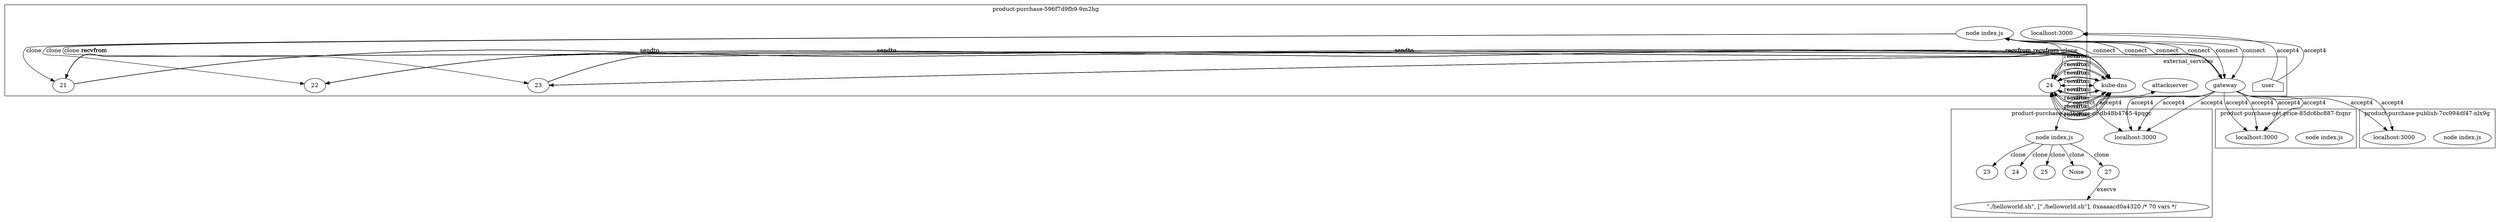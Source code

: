 digraph G {
	subgraph "cluster_ product-purchase-authorize-cc-db48b4765-4pqgc " {
		label=" product-purchase-authorize-cc-db48b4765-4pqgc "
		57667 [label="node index.js"]
		"product-purchase-authorize-cc_localhost_3000" [label="localhost:3000"]
		"product-purchase-authorize-cc_localhost_3000" [label="localhost:3000"]
		57667 -> 62343 [label=clone]
		57667 -> 62336 [label=clone]
		57667 -> 62350 [label=clone]
		57667 -> None [label=clone]
		"product-purchase-authorize-cc_localhost_3000" [label="localhost:3000"]
		"product-purchase-authorize-cc_localhost_3000" [label="localhost:3000"]
		57667 -> 63028 [label=clone]
		62343 [label=23]
		62336 [label=24]
		62350 [label=25]
		63028 [label=27]
		" product-purchase-authorize-cc-db48b4765-4pqgc _./helloworld.sh" [label="\"./helloworld.sh\", [\"./helloworld.sh\"], 0xaaaacd0a4320 /* 70 vars */"]
		63028 -> " product-purchase-authorize-cc-db48b4765-4pqgc _./helloworld.sh" [label=execve]
	}
	subgraph "cluster_ product-purchase-596f7d9fb9-9m2hg " {
		label=" product-purchase-596f7d9fb9-9m2hg "
		58571 [label="node index.js"]
		"product-purchase_localhost_3000" [label="localhost:3000"]
		"product-purchase_localhost_3000" [label="localhost:3000"]
		58571 -> 62293 [label=clone]
		58571 -> 62290 [label=clone]
		58571 -> 62298 [label=clone]
		58571 -> 62306 [label=clone]
		62293 [label=21]
		62290 [label=22]
		62298 [label=23]
		62306 [label=24]
	}
	subgraph "cluster_ product-purchase-get-price-85dc6bc887-fzqnr " {
		label=" product-purchase-get-price-85dc6bc887-fzqnr "
		59826 [label="node index.js"]
		"product-purchase-get-price_localhost_3000" [label="localhost:3000"]
		"product-purchase-get-price_localhost_3000" [label="localhost:3000"]
		"product-purchase-get-price_localhost_3000" [label="localhost:3000"]
		"product-purchase-get-price_localhost_3000" [label="localhost:3000"]
	}
	subgraph "cluster_ product-purchase-publish-7cc994df47-nlx9g " {
		label=" product-purchase-publish-7cc994df47-nlx9g "
		61282 [label="node index.js"]
		"product-purchase-publish_localhost_3000" [label="localhost:3000"]
		"product-purchase-publish_localhost_3000" [label="localhost:3000"]
	}
	subgraph cluster_services {
		label=external_services
		user [shape=house]
		"10.107.89.58_8080" -> "product-purchase-authorize-cc_localhost_3000" [label=accept4]
		"10.107.89.58_8080" -> "product-purchase-authorize-cc_localhost_3000" [label=accept4]
		"10.108.249.200_8889" [label=attackserver]
		57667 -> "10.108.249.200_8889" [label=connect dir=both]
		"10.107.89.58_8080" -> "product-purchase-authorize-cc_localhost_3000" [label=accept4]
		"10.107.89.58_8080" -> "product-purchase-authorize-cc_localhost_3000" [label=accept4]
		user -> "product-purchase_localhost_3000" [label=accept4]
		user -> "product-purchase_localhost_3000" [label=accept4]
		"10.107.89.58_8080" [label=gateway]
		58571 -> "10.107.89.58_8080" [label=connect dir=both]
		"10.107.89.58_8080" [label=gateway]
		58571 -> "10.107.89.58_8080" [label=connect dir=both]
		"10.107.89.58_8080" [label=gateway]
		58571 -> "10.107.89.58_8080" [label=connect dir=both]
		"10.107.89.58_8080" [label=gateway]
		58571 -> "10.107.89.58_8080" [label=connect dir=both]
		"10.107.89.58_8080" [label=gateway]
		58571 -> "10.107.89.58_8080" [label=connect dir=both]
		"10.107.89.58_8080" [label=gateway]
		58571 -> "10.107.89.58_8080" [label=connect dir=both]
		"10.96.0.10_53" [label="kube-dns"]
		62293 -> "10.96.0.10_53" [label=sendto]
		"10.96.0.10_53" [label="kube-dns"]
		62293 -> "10.96.0.10_53" [label=sendto]
		"10.96.0.10_53" [label="kube-dns"]
		"10.96.0.10_53" -> 62293 [label=recvfrom]
		"10.96.0.10_53" [label="kube-dns"]
		"10.96.0.10_53" -> 62293 [label=recvfrom]
		"10.96.0.10_53" [label="kube-dns"]
		62293 -> "10.96.0.10_53" [label=sendto]
		"10.96.0.10_53" [label="kube-dns"]
		62293 -> "10.96.0.10_53" [label=sendto]
		"10.96.0.10_53" [label="kube-dns"]
		"10.96.0.10_53" -> 62293 [label=recvfrom]
		"10.96.0.10_53" [label="kube-dns"]
		"10.96.0.10_53" -> 62293 [label=recvfrom]
		"10.96.0.10_53" [label="kube-dns"]
		62293 -> "10.96.0.10_53" [label=sendto]
		"10.96.0.10_53" [label="kube-dns"]
		62293 -> "10.96.0.10_53" [label=sendto]
		"10.96.0.10_53" [label="kube-dns"]
		"10.96.0.10_53" -> 62293 [label=recvfrom]
		"10.96.0.10_53" [label="kube-dns"]
		"10.96.0.10_53" -> 62293 [label=recvfrom]
		"10.96.0.10_53" [label="kube-dns"]
		62293 -> "10.96.0.10_53" [label=sendto]
		"10.96.0.10_53" [label="kube-dns"]
		62293 -> "10.96.0.10_53" [label=sendto]
		"10.96.0.10_53" [label="kube-dns"]
		"10.96.0.10_53" -> 62293 [label=recvfrom]
		"10.96.0.10_53" [label="kube-dns"]
		"10.96.0.10_53" -> 62293 [label=recvfrom]
		"10.96.0.10_53" [label="kube-dns"]
		62293 -> "10.96.0.10_53" [label=sendto]
		"10.96.0.10_53" [label="kube-dns"]
		62293 -> "10.96.0.10_53" [label=sendto]
		"10.96.0.10_53" [label="kube-dns"]
		"10.96.0.10_53" -> 62293 [label=recvfrom]
		"10.96.0.10_53" [label="kube-dns"]
		"10.96.0.10_53" -> 62293 [label=recvfrom]
		"10.96.0.10_53" [label="kube-dns"]
		62293 -> "10.96.0.10_53" [label=sendto]
		"10.96.0.10_53" [label="kube-dns"]
		62293 -> "10.96.0.10_53" [label=sendto]
		"10.96.0.10_53" [label="kube-dns"]
		"10.96.0.10_53" -> 62293 [label=recvfrom]
		"10.96.0.10_53" [label="kube-dns"]
		"10.96.0.10_53" -> 62293 [label=recvfrom]
		"10.96.0.10_53" [label="kube-dns"]
		62293 -> "10.96.0.10_53" [label=sendto]
		"10.96.0.10_53" [label="kube-dns"]
		62293 -> "10.96.0.10_53" [label=sendto]
		"10.96.0.10_53" [label="kube-dns"]
		"10.96.0.10_53" -> 62293 [label=recvfrom]
		"10.96.0.10_53" [label="kube-dns"]
		"10.96.0.10_53" -> 62293 [label=recvfrom]
		"10.96.0.10_53" [label="kube-dns"]
		62293 -> "10.96.0.10_53" [label=sendto]
		"10.96.0.10_53" [label="kube-dns"]
		62293 -> "10.96.0.10_53" [label=sendto]
		"10.96.0.10_53" [label="kube-dns"]
		"10.96.0.10_53" -> 62293 [label=recvfrom]
		"10.96.0.10_53" [label="kube-dns"]
		"10.96.0.10_53" -> 62293 [label=recvfrom]
		"10.96.0.10_53" [label="kube-dns"]
		62290 -> "10.96.0.10_53" [label=sendto]
		"10.96.0.10_53" [label="kube-dns"]
		62290 -> "10.96.0.10_53" [label=sendto]
		"10.96.0.10_53" [label="kube-dns"]
		"10.96.0.10_53" -> 62290 [label=recvfrom]
		"10.96.0.10_53" [label="kube-dns"]
		"10.96.0.10_53" -> 62290 [label=recvfrom]
		"10.96.0.10_53" [label="kube-dns"]
		62290 -> "10.96.0.10_53" [label=sendto]
		"10.96.0.10_53" [label="kube-dns"]
		62290 -> "10.96.0.10_53" [label=sendto]
		"10.96.0.10_53" [label="kube-dns"]
		"10.96.0.10_53" -> 62290 [label=recvfrom]
		"10.96.0.10_53" [label="kube-dns"]
		"10.96.0.10_53" -> 62290 [label=recvfrom]
		"10.96.0.10_53" [label="kube-dns"]
		62290 -> "10.96.0.10_53" [label=sendto]
		"10.96.0.10_53" [label="kube-dns"]
		62290 -> "10.96.0.10_53" [label=sendto]
		"10.96.0.10_53" [label="kube-dns"]
		"10.96.0.10_53" -> 62290 [label=recvfrom]
		"10.96.0.10_53" [label="kube-dns"]
		"10.96.0.10_53" -> 62290 [label=recvfrom]
		"10.96.0.10_53" [label="kube-dns"]
		62290 -> "10.96.0.10_53" [label=sendto]
		"10.96.0.10_53" [label="kube-dns"]
		62290 -> "10.96.0.10_53" [label=sendto]
		"10.96.0.10_53" [label="kube-dns"]
		"10.96.0.10_53" -> 62290 [label=recvfrom]
		"10.96.0.10_53" [label="kube-dns"]
		"10.96.0.10_53" -> 62290 [label=recvfrom]
		"10.96.0.10_53" [label="kube-dns"]
		62290 -> "10.96.0.10_53" [label=sendto]
		"10.96.0.10_53" [label="kube-dns"]
		62290 -> "10.96.0.10_53" [label=sendto]
		"10.96.0.10_53" [label="kube-dns"]
		"10.96.0.10_53" -> 62290 [label=recvfrom]
		"10.96.0.10_53" [label="kube-dns"]
		"10.96.0.10_53" -> 62290 [label=recvfrom]
		"10.96.0.10_53" [label="kube-dns"]
		62290 -> "10.96.0.10_53" [label=sendto]
		"10.96.0.10_53" [label="kube-dns"]
		62290 -> "10.96.0.10_53" [label=sendto]
		"10.96.0.10_53" [label="kube-dns"]
		"10.96.0.10_53" -> 62290 [label=recvfrom]
		"10.96.0.10_53" [label="kube-dns"]
		"10.96.0.10_53" -> 62290 [label=recvfrom]
		"10.96.0.10_53" [label="kube-dns"]
		62290 -> "10.96.0.10_53" [label=sendto]
		"10.96.0.10_53" [label="kube-dns"]
		62290 -> "10.96.0.10_53" [label=sendto]
		"10.96.0.10_53" [label="kube-dns"]
		"10.96.0.10_53" -> 62290 [label=recvfrom]
		"10.96.0.10_53" [label="kube-dns"]
		"10.96.0.10_53" -> 62290 [label=recvfrom]
		"10.96.0.10_53" [label="kube-dns"]
		62290 -> "10.96.0.10_53" [label=sendto]
		"10.96.0.10_53" [label="kube-dns"]
		62290 -> "10.96.0.10_53" [label=sendto]
		"10.96.0.10_53" [label="kube-dns"]
		"10.96.0.10_53" -> 62290 [label=recvfrom]
		"10.96.0.10_53" [label="kube-dns"]
		"10.96.0.10_53" -> 62290 [label=recvfrom]
		"10.96.0.10_53" [label="kube-dns"]
		62298 -> "10.96.0.10_53" [label=sendto]
		"10.96.0.10_53" [label="kube-dns"]
		62298 -> "10.96.0.10_53" [label=sendto]
		"10.96.0.10_53" [label="kube-dns"]
		"10.96.0.10_53" -> 62298 [label=recvfrom]
		"10.96.0.10_53" [label="kube-dns"]
		"10.96.0.10_53" -> 62298 [label=recvfrom]
		"10.96.0.10_53" [label="kube-dns"]
		62298 -> "10.96.0.10_53" [label=sendto]
		"10.96.0.10_53" [label="kube-dns"]
		62298 -> "10.96.0.10_53" [label=sendto]
		"10.96.0.10_53" [label="kube-dns"]
		"10.96.0.10_53" -> 62298 [label=recvfrom]
		"10.96.0.10_53" [label="kube-dns"]
		"10.96.0.10_53" -> 62298 [label=recvfrom]
		"10.96.0.10_53" [label="kube-dns"]
		62298 -> "10.96.0.10_53" [label=sendto]
		"10.96.0.10_53" [label="kube-dns"]
		62298 -> "10.96.0.10_53" [label=sendto]
		"10.96.0.10_53" [label="kube-dns"]
		"10.96.0.10_53" -> 62298 [label=recvfrom]
		"10.96.0.10_53" [label="kube-dns"]
		"10.96.0.10_53" -> 62298 [label=recvfrom]
		"10.96.0.10_53" [label="kube-dns"]
		62298 -> "10.96.0.10_53" [label=sendto]
		"10.96.0.10_53" [label="kube-dns"]
		62298 -> "10.96.0.10_53" [label=sendto]
		"10.96.0.10_53" [label="kube-dns"]
		"10.96.0.10_53" -> 62298 [label=recvfrom]
		"10.96.0.10_53" [label="kube-dns"]
		"10.96.0.10_53" -> 62298 [label=recvfrom]
		"10.96.0.10_53" [label="kube-dns"]
		62306 -> "10.96.0.10_53" [label=sendto]
		"10.96.0.10_53" [label="kube-dns"]
		62306 -> "10.96.0.10_53" [label=sendto]
		"10.96.0.10_53" [label="kube-dns"]
		"10.96.0.10_53" -> 62306 [label=recvfrom]
		"10.96.0.10_53" [label="kube-dns"]
		"10.96.0.10_53" -> 62306 [label=recvfrom]
		"10.96.0.10_53" [label="kube-dns"]
		62306 -> "10.96.0.10_53" [label=sendto]
		"10.96.0.10_53" [label="kube-dns"]
		62306 -> "10.96.0.10_53" [label=sendto]
		"10.96.0.10_53" [label="kube-dns"]
		"10.96.0.10_53" -> 62306 [label=recvfrom]
		"10.96.0.10_53" [label="kube-dns"]
		"10.96.0.10_53" -> 62306 [label=recvfrom]
		"10.96.0.10_53" [label="kube-dns"]
		62306 -> "10.96.0.10_53" [label=sendto]
		"10.96.0.10_53" [label="kube-dns"]
		62306 -> "10.96.0.10_53" [label=sendto]
		"10.96.0.10_53" [label="kube-dns"]
		"10.96.0.10_53" -> 62306 [label=recvfrom]
		"10.96.0.10_53" [label="kube-dns"]
		"10.96.0.10_53" -> 62306 [label=recvfrom]
		"10.96.0.10_53" [label="kube-dns"]
		62306 -> "10.96.0.10_53" [label=sendto]
		"10.96.0.10_53" [label="kube-dns"]
		62306 -> "10.96.0.10_53" [label=sendto]
		"10.96.0.10_53" [label="kube-dns"]
		"10.96.0.10_53" -> 62306 [label=recvfrom]
		"10.96.0.10_53" [label="kube-dns"]
		"10.96.0.10_53" -> 62306 [label=recvfrom]
		"10.107.89.58_8080" -> "product-purchase-get-price_localhost_3000" [label=accept4]
		"10.107.89.58_8080" -> "product-purchase-get-price_localhost_3000" [label=accept4]
		"10.107.89.58_8080" -> "product-purchase-get-price_localhost_3000" [label=accept4]
		"10.107.89.58_8080" -> "product-purchase-get-price_localhost_3000" [label=accept4]
		"10.107.89.58_8080" -> "product-purchase-publish_localhost_3000" [label=accept4]
		"10.107.89.58_8080" -> "product-purchase-publish_localhost_3000" [label=accept4]
	}
}
